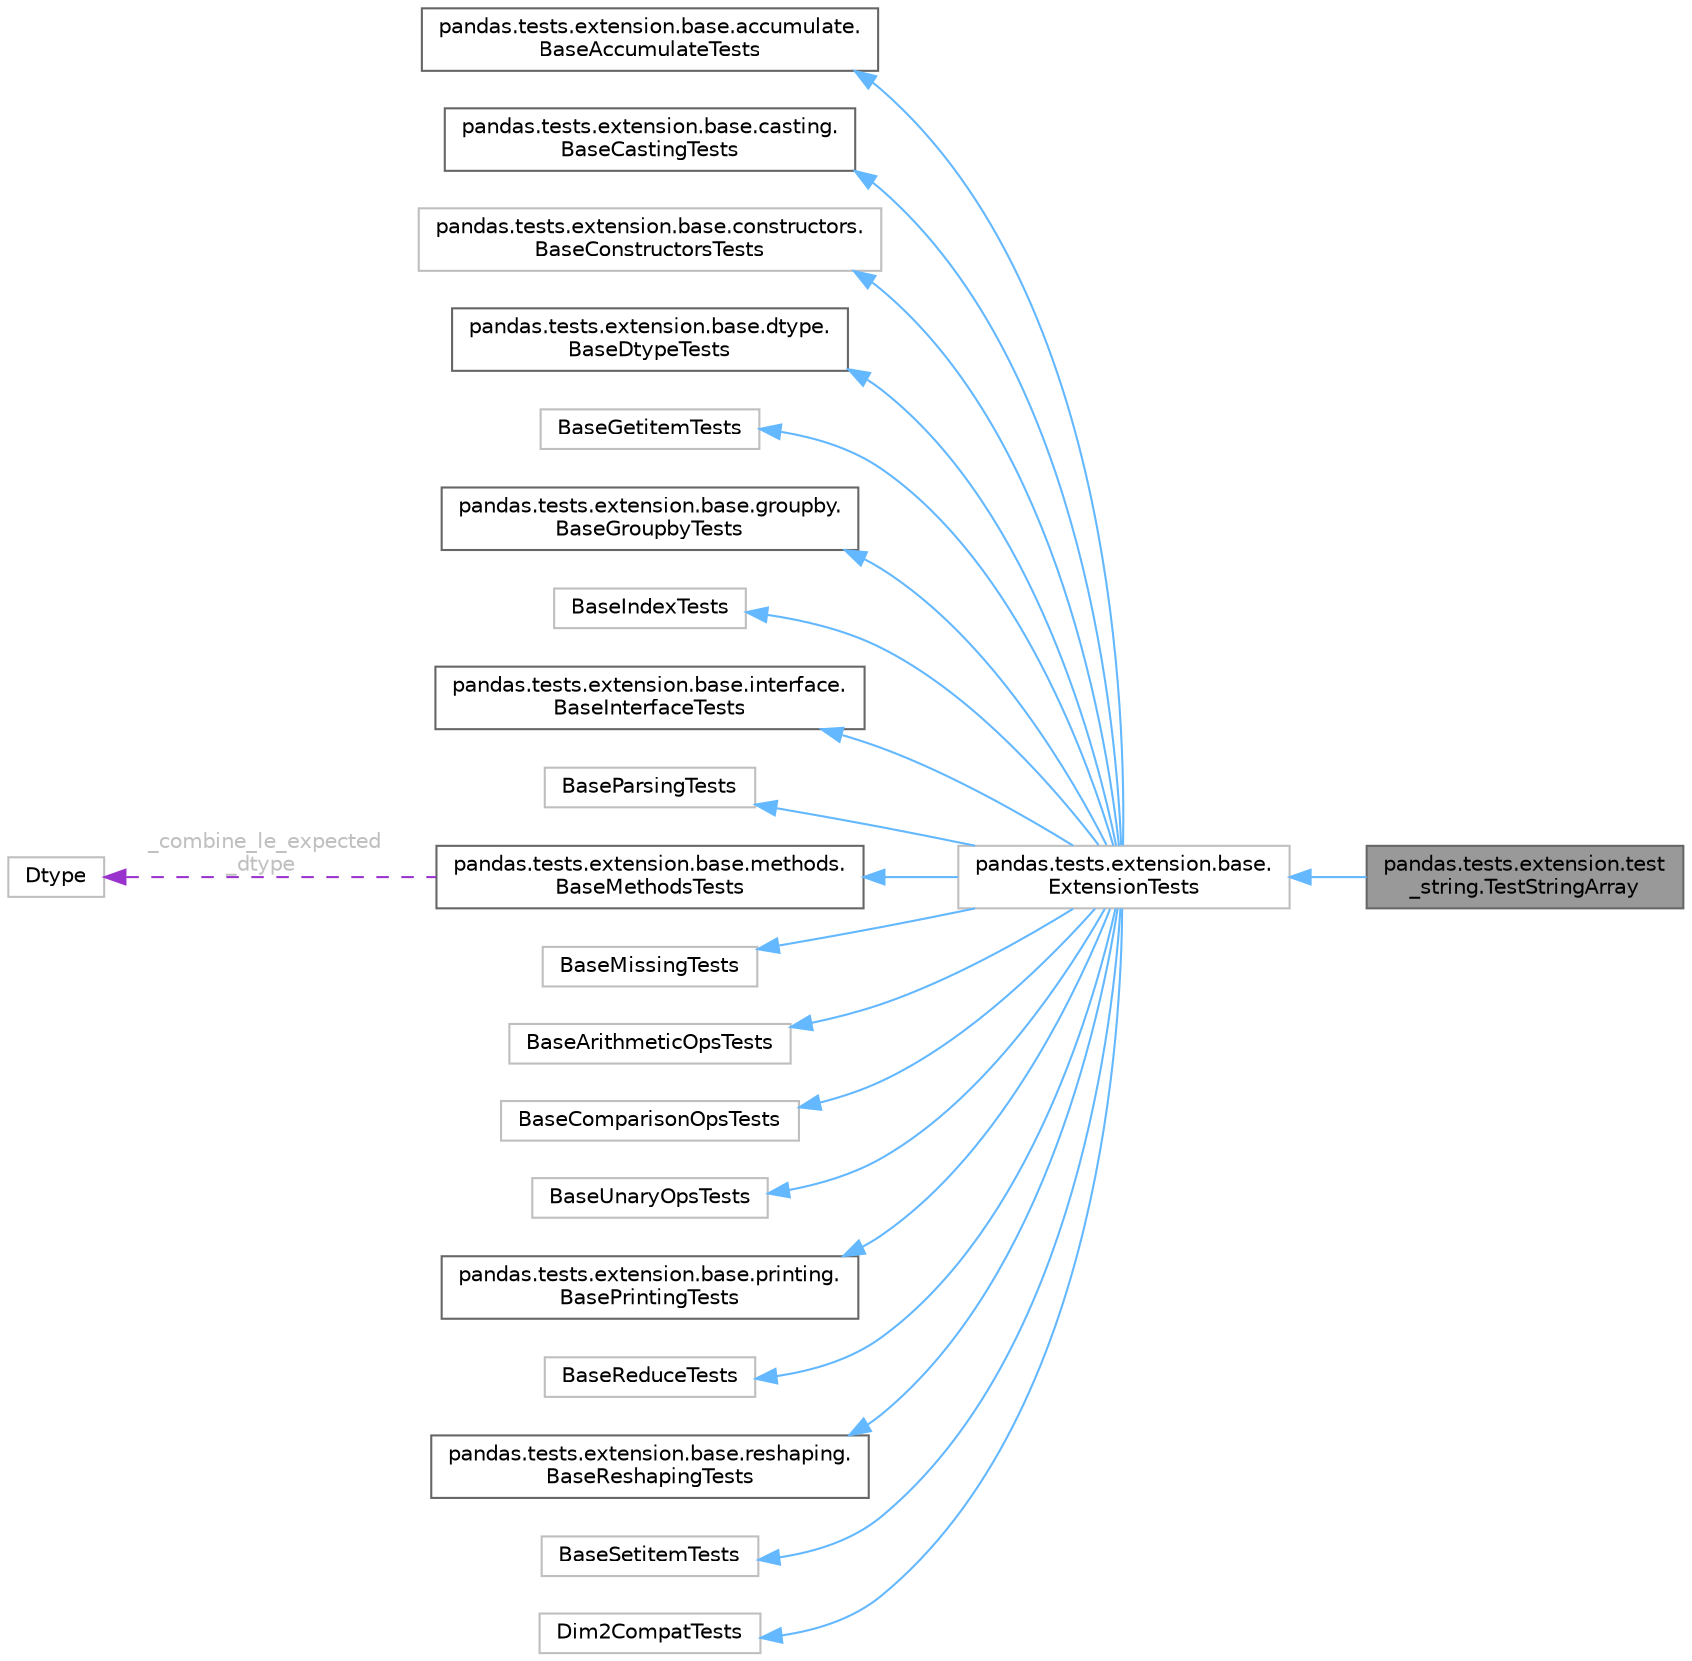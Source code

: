 digraph "pandas.tests.extension.test_string.TestStringArray"
{
 // LATEX_PDF_SIZE
  bgcolor="transparent";
  edge [fontname=Helvetica,fontsize=10,labelfontname=Helvetica,labelfontsize=10];
  node [fontname=Helvetica,fontsize=10,shape=box,height=0.2,width=0.4];
  rankdir="LR";
  Node1 [id="Node000001",label="pandas.tests.extension.test\l_string.TestStringArray",height=0.2,width=0.4,color="gray40", fillcolor="grey60", style="filled", fontcolor="black",tooltip=" "];
  Node2 -> Node1 [id="edge22_Node000001_Node000002",dir="back",color="steelblue1",style="solid",tooltip=" "];
  Node2 [id="Node000002",label="pandas.tests.extension.base.\lExtensionTests",height=0.2,width=0.4,color="grey75", fillcolor="white", style="filled",URL="$dc/dcf/classpandas_1_1tests_1_1extension_1_1base_1_1ExtensionTests.html",tooltip=" "];
  Node3 -> Node2 [id="edge23_Node000002_Node000003",dir="back",color="steelblue1",style="solid",tooltip=" "];
  Node3 [id="Node000003",label="pandas.tests.extension.base.accumulate.\lBaseAccumulateTests",height=0.2,width=0.4,color="gray40", fillcolor="white", style="filled",URL="$d7/d0e/classpandas_1_1tests_1_1extension_1_1base_1_1accumulate_1_1BaseAccumulateTests.html",tooltip=" "];
  Node4 -> Node2 [id="edge24_Node000002_Node000004",dir="back",color="steelblue1",style="solid",tooltip=" "];
  Node4 [id="Node000004",label="pandas.tests.extension.base.casting.\lBaseCastingTests",height=0.2,width=0.4,color="gray40", fillcolor="white", style="filled",URL="$da/d7d/classpandas_1_1tests_1_1extension_1_1base_1_1casting_1_1BaseCastingTests.html",tooltip=" "];
  Node5 -> Node2 [id="edge25_Node000002_Node000005",dir="back",color="steelblue1",style="solid",tooltip=" "];
  Node5 [id="Node000005",label="pandas.tests.extension.base.constructors.\lBaseConstructorsTests",height=0.2,width=0.4,color="grey75", fillcolor="white", style="filled",URL="$d0/dd6/classpandas_1_1tests_1_1extension_1_1base_1_1constructors_1_1BaseConstructorsTests.html",tooltip=" "];
  Node6 -> Node2 [id="edge26_Node000002_Node000006",dir="back",color="steelblue1",style="solid",tooltip=" "];
  Node6 [id="Node000006",label="pandas.tests.extension.base.dtype.\lBaseDtypeTests",height=0.2,width=0.4,color="gray40", fillcolor="white", style="filled",URL="$d3/d13/classpandas_1_1tests_1_1extension_1_1base_1_1dtype_1_1BaseDtypeTests.html",tooltip=" "];
  Node7 -> Node2 [id="edge27_Node000002_Node000007",dir="back",color="steelblue1",style="solid",tooltip=" "];
  Node7 [id="Node000007",label="BaseGetitemTests",height=0.2,width=0.4,color="grey75", fillcolor="white", style="filled",URL="$dc/d8b/classBaseGetitemTests.html",tooltip=" "];
  Node8 -> Node2 [id="edge28_Node000002_Node000008",dir="back",color="steelblue1",style="solid",tooltip=" "];
  Node8 [id="Node000008",label="pandas.tests.extension.base.groupby.\lBaseGroupbyTests",height=0.2,width=0.4,color="gray40", fillcolor="white", style="filled",URL="$d0/d45/classpandas_1_1tests_1_1extension_1_1base_1_1groupby_1_1BaseGroupbyTests.html",tooltip=" "];
  Node9 -> Node2 [id="edge29_Node000002_Node000009",dir="back",color="steelblue1",style="solid",tooltip=" "];
  Node9 [id="Node000009",label="BaseIndexTests",height=0.2,width=0.4,color="grey75", fillcolor="white", style="filled",URL="$d3/d1f/classBaseIndexTests.html",tooltip=" "];
  Node10 -> Node2 [id="edge30_Node000002_Node000010",dir="back",color="steelblue1",style="solid",tooltip=" "];
  Node10 [id="Node000010",label="pandas.tests.extension.base.interface.\lBaseInterfaceTests",height=0.2,width=0.4,color="gray40", fillcolor="white", style="filled",URL="$d5/d94/classpandas_1_1tests_1_1extension_1_1base_1_1interface_1_1BaseInterfaceTests.html",tooltip=" "];
  Node11 -> Node2 [id="edge31_Node000002_Node000011",dir="back",color="steelblue1",style="solid",tooltip=" "];
  Node11 [id="Node000011",label="BaseParsingTests",height=0.2,width=0.4,color="grey75", fillcolor="white", style="filled",URL="$d3/d92/classBaseParsingTests.html",tooltip=" "];
  Node12 -> Node2 [id="edge32_Node000002_Node000012",dir="back",color="steelblue1",style="solid",tooltip=" "];
  Node12 [id="Node000012",label="pandas.tests.extension.base.methods.\lBaseMethodsTests",height=0.2,width=0.4,color="gray40", fillcolor="white", style="filled",URL="$dd/d1f/classpandas_1_1tests_1_1extension_1_1base_1_1methods_1_1BaseMethodsTests.html",tooltip=" "];
  Node13 -> Node12 [id="edge33_Node000012_Node000013",dir="back",color="darkorchid3",style="dashed",tooltip=" ",label=" _combine_le_expected\l_dtype",fontcolor="grey" ];
  Node13 [id="Node000013",label="Dtype",height=0.2,width=0.4,color="grey75", fillcolor="white", style="filled",tooltip=" "];
  Node14 -> Node2 [id="edge34_Node000002_Node000014",dir="back",color="steelblue1",style="solid",tooltip=" "];
  Node14 [id="Node000014",label="BaseMissingTests",height=0.2,width=0.4,color="grey75", fillcolor="white", style="filled",URL="$d9/d1f/classBaseMissingTests.html",tooltip=" "];
  Node15 -> Node2 [id="edge35_Node000002_Node000015",dir="back",color="steelblue1",style="solid",tooltip=" "];
  Node15 [id="Node000015",label="BaseArithmeticOpsTests",height=0.2,width=0.4,color="grey75", fillcolor="white", style="filled",URL="$d8/d61/classBaseArithmeticOpsTests.html",tooltip=" "];
  Node16 -> Node2 [id="edge36_Node000002_Node000016",dir="back",color="steelblue1",style="solid",tooltip=" "];
  Node16 [id="Node000016",label="BaseComparisonOpsTests",height=0.2,width=0.4,color="grey75", fillcolor="white", style="filled",URL="$dd/da8/classBaseComparisonOpsTests.html",tooltip=" "];
  Node17 -> Node2 [id="edge37_Node000002_Node000017",dir="back",color="steelblue1",style="solid",tooltip=" "];
  Node17 [id="Node000017",label="BaseUnaryOpsTests",height=0.2,width=0.4,color="grey75", fillcolor="white", style="filled",URL="$d4/db1/classBaseUnaryOpsTests.html",tooltip=" "];
  Node18 -> Node2 [id="edge38_Node000002_Node000018",dir="back",color="steelblue1",style="solid",tooltip=" "];
  Node18 [id="Node000018",label="pandas.tests.extension.base.printing.\lBasePrintingTests",height=0.2,width=0.4,color="gray40", fillcolor="white", style="filled",URL="$de/d61/classpandas_1_1tests_1_1extension_1_1base_1_1printing_1_1BasePrintingTests.html",tooltip=" "];
  Node19 -> Node2 [id="edge39_Node000002_Node000019",dir="back",color="steelblue1",style="solid",tooltip=" "];
  Node19 [id="Node000019",label="BaseReduceTests",height=0.2,width=0.4,color="grey75", fillcolor="white", style="filled",URL="$d8/dfd/classBaseReduceTests.html",tooltip=" "];
  Node20 -> Node2 [id="edge40_Node000002_Node000020",dir="back",color="steelblue1",style="solid",tooltip=" "];
  Node20 [id="Node000020",label="pandas.tests.extension.base.reshaping.\lBaseReshapingTests",height=0.2,width=0.4,color="gray40", fillcolor="white", style="filled",URL="$de/d9b/classpandas_1_1tests_1_1extension_1_1base_1_1reshaping_1_1BaseReshapingTests.html",tooltip=" "];
  Node21 -> Node2 [id="edge41_Node000002_Node000021",dir="back",color="steelblue1",style="solid",tooltip=" "];
  Node21 [id="Node000021",label="BaseSetitemTests",height=0.2,width=0.4,color="grey75", fillcolor="white", style="filled",URL="$d5/dba/classBaseSetitemTests.html",tooltip=" "];
  Node22 -> Node2 [id="edge42_Node000002_Node000022",dir="back",color="steelblue1",style="solid",tooltip=" "];
  Node22 [id="Node000022",label="Dim2CompatTests",height=0.2,width=0.4,color="grey75", fillcolor="white", style="filled",URL="$d9/dac/classDim2CompatTests.html",tooltip=" "];
}
